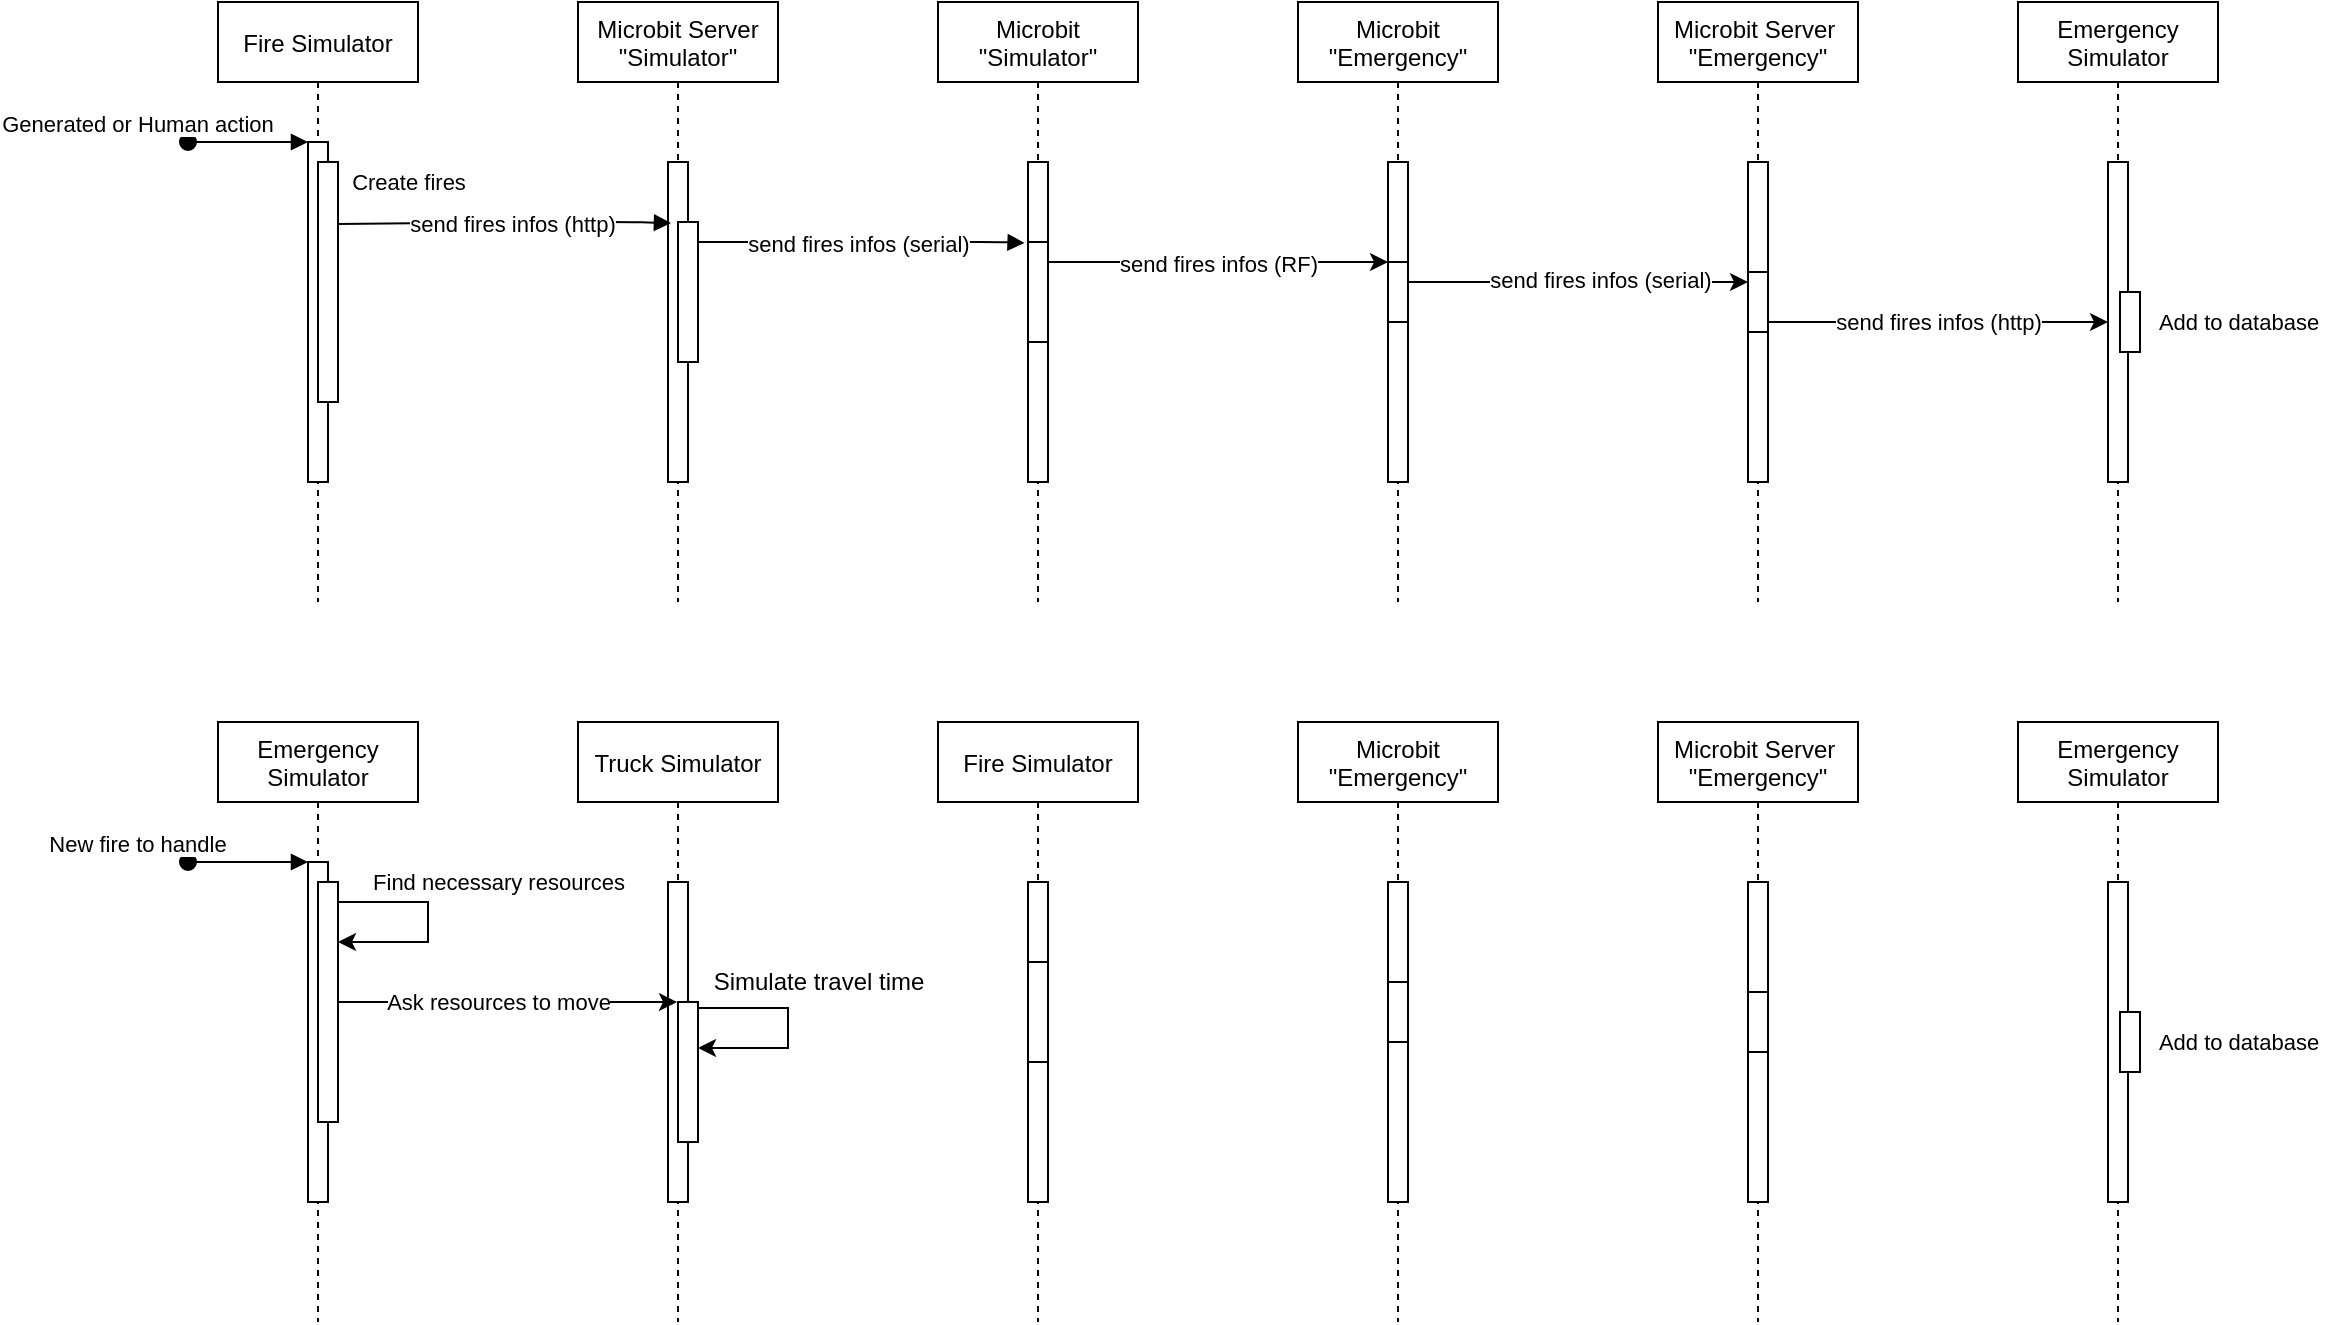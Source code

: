 <mxfile version="14.0.4" type="github">
  <diagram id="kgpKYQtTHZ0yAKxKKP6v" name="Page-1">
    <mxGraphModel dx="1588" dy="757" grid="1" gridSize="10" guides="1" tooltips="1" connect="1" arrows="1" fold="1" page="1" pageScale="1" pageWidth="850" pageHeight="1100" math="0" shadow="0" extFonts="Permanent Marker^https://fonts.googleapis.com/css?family=Permanent+Marker">
      <root>
        <mxCell id="0" />
        <mxCell id="1" parent="0" />
        <mxCell id="3nuBFxr9cyL0pnOWT2aG-1" value="Fire Simulator" style="shape=umlLifeline;perimeter=lifelinePerimeter;container=1;collapsible=0;recursiveResize=0;rounded=0;shadow=0;strokeWidth=1;" parent="1" vertex="1">
          <mxGeometry x="120" y="80" width="100" height="300" as="geometry" />
        </mxCell>
        <mxCell id="3nuBFxr9cyL0pnOWT2aG-2" value="" style="points=[];perimeter=orthogonalPerimeter;rounded=0;shadow=0;strokeWidth=1;" parent="3nuBFxr9cyL0pnOWT2aG-1" vertex="1">
          <mxGeometry x="45" y="70" width="10" height="170" as="geometry" />
        </mxCell>
        <mxCell id="3nuBFxr9cyL0pnOWT2aG-3" value="Generated or Human action" style="verticalAlign=bottom;startArrow=oval;endArrow=block;startSize=8;shadow=0;strokeWidth=1;" parent="3nuBFxr9cyL0pnOWT2aG-1" target="3nuBFxr9cyL0pnOWT2aG-2" edge="1">
          <mxGeometry x="-1" y="-25" relative="1" as="geometry">
            <mxPoint x="-15" y="70" as="sourcePoint" />
            <mxPoint x="-25" y="-25" as="offset" />
          </mxGeometry>
        </mxCell>
        <mxCell id="3nuBFxr9cyL0pnOWT2aG-5" value="Microbit Server &#xa;&quot;Simulator&quot;" style="shape=umlLifeline;perimeter=lifelinePerimeter;container=1;collapsible=0;recursiveResize=0;rounded=0;shadow=0;strokeWidth=1;" parent="1" vertex="1">
          <mxGeometry x="300" y="80" width="100" height="300" as="geometry" />
        </mxCell>
        <mxCell id="3nuBFxr9cyL0pnOWT2aG-6" value="" style="points=[];perimeter=orthogonalPerimeter;rounded=0;shadow=0;strokeWidth=1;" parent="3nuBFxr9cyL0pnOWT2aG-5" vertex="1">
          <mxGeometry x="45" y="80" width="10" height="160" as="geometry" />
        </mxCell>
        <mxCell id="HOpp2nxaqxP0PWBmFJq2-1" value="Microbit &#xa;&quot;Simulator&quot;" style="shape=umlLifeline;perimeter=lifelinePerimeter;container=1;collapsible=0;recursiveResize=0;rounded=0;shadow=0;strokeWidth=1;" parent="1" vertex="1">
          <mxGeometry x="480" y="80" width="100" height="300" as="geometry" />
        </mxCell>
        <mxCell id="HOpp2nxaqxP0PWBmFJq2-2" value="" style="points=[];perimeter=orthogonalPerimeter;rounded=0;shadow=0;strokeWidth=1;" parent="HOpp2nxaqxP0PWBmFJq2-1" vertex="1">
          <mxGeometry x="45" y="80" width="10" height="160" as="geometry" />
        </mxCell>
        <mxCell id="9IBMMB6tiIiyF1nRFMf0-17" value="" style="rounded=0;whiteSpace=wrap;html=1;" vertex="1" parent="HOpp2nxaqxP0PWBmFJq2-1">
          <mxGeometry x="45" y="120" width="10" height="50" as="geometry" />
        </mxCell>
        <mxCell id="HOpp2nxaqxP0PWBmFJq2-3" value="Microbit &#xa;&quot;Emergency&quot;" style="shape=umlLifeline;perimeter=lifelinePerimeter;container=1;collapsible=0;recursiveResize=0;rounded=0;shadow=0;strokeWidth=1;" parent="1" vertex="1">
          <mxGeometry x="660" y="80" width="100" height="300" as="geometry" />
        </mxCell>
        <mxCell id="HOpp2nxaqxP0PWBmFJq2-4" value="" style="points=[];perimeter=orthogonalPerimeter;rounded=0;shadow=0;strokeWidth=1;" parent="HOpp2nxaqxP0PWBmFJq2-3" vertex="1">
          <mxGeometry x="45" y="80" width="10" height="160" as="geometry" />
        </mxCell>
        <mxCell id="9IBMMB6tiIiyF1nRFMf0-18" value="" style="rounded=0;whiteSpace=wrap;html=1;" vertex="1" parent="HOpp2nxaqxP0PWBmFJq2-3">
          <mxGeometry x="45" y="130" width="10" height="30" as="geometry" />
        </mxCell>
        <mxCell id="HOpp2nxaqxP0PWBmFJq2-5" value="Microbit Server &#xa;&quot;Emergency&quot;" style="shape=umlLifeline;perimeter=lifelinePerimeter;container=1;collapsible=0;recursiveResize=0;rounded=0;shadow=0;strokeWidth=1;" parent="1" vertex="1">
          <mxGeometry x="840" y="80" width="100" height="300" as="geometry" />
        </mxCell>
        <mxCell id="HOpp2nxaqxP0PWBmFJq2-6" value="" style="points=[];perimeter=orthogonalPerimeter;rounded=0;shadow=0;strokeWidth=1;" parent="HOpp2nxaqxP0PWBmFJq2-5" vertex="1">
          <mxGeometry x="45" y="80" width="10" height="160" as="geometry" />
        </mxCell>
        <mxCell id="9IBMMB6tiIiyF1nRFMf0-19" value="" style="rounded=0;whiteSpace=wrap;html=1;" vertex="1" parent="HOpp2nxaqxP0PWBmFJq2-5">
          <mxGeometry x="45" y="135" width="10" height="30" as="geometry" />
        </mxCell>
        <mxCell id="HOpp2nxaqxP0PWBmFJq2-7" value="Emergency &#xa;Simulator" style="shape=umlLifeline;perimeter=lifelinePerimeter;container=1;collapsible=0;recursiveResize=0;rounded=0;shadow=0;strokeWidth=1;" parent="1" vertex="1">
          <mxGeometry x="1020" y="80" width="100" height="300" as="geometry" />
        </mxCell>
        <mxCell id="HOpp2nxaqxP0PWBmFJq2-8" value="" style="points=[];perimeter=orthogonalPerimeter;rounded=0;shadow=0;strokeWidth=1;" parent="HOpp2nxaqxP0PWBmFJq2-7" vertex="1">
          <mxGeometry x="45" y="80" width="10" height="160" as="geometry" />
        </mxCell>
        <mxCell id="9IBMMB6tiIiyF1nRFMf0-20" value="" style="rounded=0;whiteSpace=wrap;html=1;" vertex="1" parent="HOpp2nxaqxP0PWBmFJq2-7">
          <mxGeometry x="51" y="145" width="10" height="30" as="geometry" />
        </mxCell>
        <mxCell id="HOpp2nxaqxP0PWBmFJq2-11" value="" style="verticalAlign=bottom;endArrow=block;shadow=0;strokeWidth=1;entryX=-0.171;entryY=0.253;entryDx=0;entryDy=0;entryPerimeter=0;" parent="1" source="3nuBFxr9cyL0pnOWT2aG-6" target="HOpp2nxaqxP0PWBmFJq2-2" edge="1">
          <mxGeometry relative="1" as="geometry">
            <mxPoint x="360" y="180.0" as="sourcePoint" />
            <mxPoint x="530.0" y="180.0" as="targetPoint" />
            <Array as="points">
              <mxPoint x="470" y="200" />
              <mxPoint x="510" y="200" />
            </Array>
          </mxGeometry>
        </mxCell>
        <mxCell id="9IBMMB6tiIiyF1nRFMf0-5" value="send fires infos (serial)" style="edgeLabel;html=1;align=center;verticalAlign=middle;resizable=0;points=[];" vertex="1" connectable="0" parent="HOpp2nxaqxP0PWBmFJq2-11">
          <mxGeometry x="-0.446" y="-1" relative="1" as="geometry">
            <mxPoint x="38.1" as="offset" />
          </mxGeometry>
        </mxCell>
        <mxCell id="9IBMMB6tiIiyF1nRFMf0-1" value="" style="rounded=0;whiteSpace=wrap;html=1;" vertex="1" parent="1">
          <mxGeometry x="170" y="160" width="10" height="120" as="geometry" />
        </mxCell>
        <mxCell id="9IBMMB6tiIiyF1nRFMf0-2" value="&lt;span style=&quot;font-size: 11px ; background-color: rgb(255 , 255 , 255)&quot;&gt;Create fires&lt;/span&gt;" style="text;html=1;align=center;verticalAlign=middle;resizable=0;points=[];autosize=1;" vertex="1" parent="1">
          <mxGeometry x="180" y="160" width="70" height="20" as="geometry" />
        </mxCell>
        <mxCell id="9IBMMB6tiIiyF1nRFMf0-3" value="" style="verticalAlign=bottom;endArrow=block;shadow=0;strokeWidth=1;entryX=0.148;entryY=0.191;entryDx=0;entryDy=0;entryPerimeter=0;" edge="1" parent="1" target="3nuBFxr9cyL0pnOWT2aG-6">
          <mxGeometry x="0.07" y="-20" relative="1" as="geometry">
            <mxPoint x="180" y="191" as="sourcePoint" />
            <mxPoint x="338.29" y="190.48" as="targetPoint" />
            <Array as="points">
              <mxPoint x="285" y="190" />
              <mxPoint x="325" y="190" />
            </Array>
            <mxPoint as="offset" />
          </mxGeometry>
        </mxCell>
        <mxCell id="9IBMMB6tiIiyF1nRFMf0-4" value="send fires infos (http)" style="edgeLabel;html=1;align=center;verticalAlign=middle;resizable=0;points=[];" vertex="1" connectable="0" parent="9IBMMB6tiIiyF1nRFMf0-3">
          <mxGeometry x="0.04" y="-1" relative="1" as="geometry">
            <mxPoint as="offset" />
          </mxGeometry>
        </mxCell>
        <mxCell id="9IBMMB6tiIiyF1nRFMf0-7" style="edgeStyle=orthogonalEdgeStyle;rounded=0;orthogonalLoop=1;jettySize=auto;html=1;" edge="1" parent="1" source="HOpp2nxaqxP0PWBmFJq2-2" target="HOpp2nxaqxP0PWBmFJq2-4">
          <mxGeometry relative="1" as="geometry">
            <Array as="points">
              <mxPoint x="640" y="210" />
              <mxPoint x="640" y="210" />
            </Array>
          </mxGeometry>
        </mxCell>
        <mxCell id="9IBMMB6tiIiyF1nRFMf0-8" value="&lt;span style=&quot;color: rgba(0 , 0 , 0 , 0) ; font-family: monospace ; font-size: 0px ; background-color: rgb(248 , 249 , 250)&quot;&gt;%3CmxGraphModel%3E%3Croot%3E%3CmxCell%20id%3D%220%22%2F%3E%3CmxCell%20id%3D%221%22%20parent%3D%220%22%2F%3E%3CmxCell%20id%3D%222%22%20value%3D%22send%20fires%20infos%20(serial)%22%20style%3D%22edgeLabel%3Bhtml%3D1%3Balign%3Dcenter%3BverticalAlign%3Dmiddle%3Bresizable%3D0%3Bpoints%3D%5B%5D%3B%22%20vertex%3D%221%22%20connectable%3D%220%22%20parent%3D%221%22%3E%3CmxGeometry%20x%3D%22439.997%22%20y%3D%22201%22%20as%3D%22geometry%22%2F%3E%3C%2FmxCell%3E%3C%2Froot%3E%3C%2FmxGraphModel%3E&lt;/span&gt;" style="edgeLabel;html=1;align=center;verticalAlign=middle;resizable=0;points=[];" vertex="1" connectable="0" parent="9IBMMB6tiIiyF1nRFMf0-7">
          <mxGeometry x="0.23" y="-1" relative="1" as="geometry">
            <mxPoint as="offset" />
          </mxGeometry>
        </mxCell>
        <mxCell id="9IBMMB6tiIiyF1nRFMf0-9" value="send fires infos (RF)" style="edgeLabel;html=1;align=center;verticalAlign=middle;resizable=0;points=[];" vertex="1" connectable="0" parent="9IBMMB6tiIiyF1nRFMf0-7">
          <mxGeometry x="0.117" y="-1" relative="1" as="geometry">
            <mxPoint x="-10.17" as="offset" />
          </mxGeometry>
        </mxCell>
        <mxCell id="9IBMMB6tiIiyF1nRFMf0-11" style="edgeStyle=orthogonalEdgeStyle;rounded=0;orthogonalLoop=1;jettySize=auto;html=1;" edge="1" parent="1" source="HOpp2nxaqxP0PWBmFJq2-4" target="HOpp2nxaqxP0PWBmFJq2-6">
          <mxGeometry relative="1" as="geometry">
            <Array as="points">
              <mxPoint x="810" y="220" />
              <mxPoint x="810" y="220" />
            </Array>
          </mxGeometry>
        </mxCell>
        <mxCell id="9IBMMB6tiIiyF1nRFMf0-12" value="send fires infos (serial)" style="edgeLabel;html=1;align=center;verticalAlign=middle;resizable=0;points=[];" vertex="1" connectable="0" parent="9IBMMB6tiIiyF1nRFMf0-11">
          <mxGeometry x="0.125" y="1" relative="1" as="geometry">
            <mxPoint as="offset" />
          </mxGeometry>
        </mxCell>
        <mxCell id="9IBMMB6tiIiyF1nRFMf0-13" style="edgeStyle=orthogonalEdgeStyle;rounded=0;orthogonalLoop=1;jettySize=auto;html=1;" edge="1" parent="1" source="HOpp2nxaqxP0PWBmFJq2-6" target="HOpp2nxaqxP0PWBmFJq2-8">
          <mxGeometry relative="1" as="geometry" />
        </mxCell>
        <mxCell id="9IBMMB6tiIiyF1nRFMf0-14" value="send fires infos (http)" style="edgeLabel;html=1;align=center;verticalAlign=middle;resizable=0;points=[];" vertex="1" connectable="0" parent="9IBMMB6tiIiyF1nRFMf0-13">
          <mxGeometry x="0.182" y="2" relative="1" as="geometry">
            <mxPoint x="-15.69" y="2" as="offset" />
          </mxGeometry>
        </mxCell>
        <mxCell id="9IBMMB6tiIiyF1nRFMf0-16" value="" style="rounded=0;whiteSpace=wrap;html=1;" vertex="1" parent="1">
          <mxGeometry x="350" y="190" width="10" height="70" as="geometry" />
        </mxCell>
        <mxCell id="9IBMMB6tiIiyF1nRFMf0-21" value="&lt;font style=&quot;font-size: 11px&quot;&gt;Add to database&lt;/font&gt;" style="text;html=1;align=center;verticalAlign=middle;resizable=0;points=[];autosize=1;" vertex="1" parent="1">
          <mxGeometry x="1080" y="230" width="100" height="20" as="geometry" />
        </mxCell>
        <mxCell id="9IBMMB6tiIiyF1nRFMf0-22" value="Emergency &#xa;Simulator" style="shape=umlLifeline;perimeter=lifelinePerimeter;container=1;collapsible=0;recursiveResize=0;rounded=0;shadow=0;strokeWidth=1;" vertex="1" parent="1">
          <mxGeometry x="120" y="440" width="100" height="300" as="geometry" />
        </mxCell>
        <mxCell id="9IBMMB6tiIiyF1nRFMf0-23" value="" style="points=[];perimeter=orthogonalPerimeter;rounded=0;shadow=0;strokeWidth=1;" vertex="1" parent="9IBMMB6tiIiyF1nRFMf0-22">
          <mxGeometry x="45" y="70" width="10" height="170" as="geometry" />
        </mxCell>
        <mxCell id="9IBMMB6tiIiyF1nRFMf0-24" value="New fire to handle" style="verticalAlign=bottom;startArrow=oval;endArrow=block;startSize=8;shadow=0;strokeWidth=1;" edge="1" parent="9IBMMB6tiIiyF1nRFMf0-22" target="9IBMMB6tiIiyF1nRFMf0-23">
          <mxGeometry x="-1" y="-25" relative="1" as="geometry">
            <mxPoint x="-15" y="70" as="sourcePoint" />
            <mxPoint x="-25" y="-25" as="offset" />
          </mxGeometry>
        </mxCell>
        <mxCell id="9IBMMB6tiIiyF1nRFMf0-25" value="Truck Simulator" style="shape=umlLifeline;perimeter=lifelinePerimeter;container=1;collapsible=0;recursiveResize=0;rounded=0;shadow=0;strokeWidth=1;" vertex="1" parent="1">
          <mxGeometry x="300" y="440" width="100" height="300" as="geometry" />
        </mxCell>
        <mxCell id="9IBMMB6tiIiyF1nRFMf0-26" value="" style="points=[];perimeter=orthogonalPerimeter;rounded=0;shadow=0;strokeWidth=1;" vertex="1" parent="9IBMMB6tiIiyF1nRFMf0-25">
          <mxGeometry x="45" y="80" width="10" height="160" as="geometry" />
        </mxCell>
        <mxCell id="9IBMMB6tiIiyF1nRFMf0-27" value="Fire Simulator" style="shape=umlLifeline;perimeter=lifelinePerimeter;container=1;collapsible=0;recursiveResize=0;rounded=0;shadow=0;strokeWidth=1;" vertex="1" parent="1">
          <mxGeometry x="480" y="440" width="100" height="300" as="geometry" />
        </mxCell>
        <mxCell id="9IBMMB6tiIiyF1nRFMf0-28" value="" style="points=[];perimeter=orthogonalPerimeter;rounded=0;shadow=0;strokeWidth=1;" vertex="1" parent="9IBMMB6tiIiyF1nRFMf0-27">
          <mxGeometry x="45" y="80" width="10" height="160" as="geometry" />
        </mxCell>
        <mxCell id="9IBMMB6tiIiyF1nRFMf0-29" value="" style="rounded=0;whiteSpace=wrap;html=1;" vertex="1" parent="9IBMMB6tiIiyF1nRFMf0-27">
          <mxGeometry x="45" y="120" width="10" height="50" as="geometry" />
        </mxCell>
        <mxCell id="9IBMMB6tiIiyF1nRFMf0-30" value="Microbit &#xa;&quot;Emergency&quot;" style="shape=umlLifeline;perimeter=lifelinePerimeter;container=1;collapsible=0;recursiveResize=0;rounded=0;shadow=0;strokeWidth=1;" vertex="1" parent="1">
          <mxGeometry x="660" y="440" width="100" height="300" as="geometry" />
        </mxCell>
        <mxCell id="9IBMMB6tiIiyF1nRFMf0-31" value="" style="points=[];perimeter=orthogonalPerimeter;rounded=0;shadow=0;strokeWidth=1;" vertex="1" parent="9IBMMB6tiIiyF1nRFMf0-30">
          <mxGeometry x="45" y="80" width="10" height="160" as="geometry" />
        </mxCell>
        <mxCell id="9IBMMB6tiIiyF1nRFMf0-32" value="" style="rounded=0;whiteSpace=wrap;html=1;" vertex="1" parent="9IBMMB6tiIiyF1nRFMf0-30">
          <mxGeometry x="45" y="130" width="10" height="30" as="geometry" />
        </mxCell>
        <mxCell id="9IBMMB6tiIiyF1nRFMf0-33" value="Microbit Server &#xa;&quot;Emergency&quot;" style="shape=umlLifeline;perimeter=lifelinePerimeter;container=1;collapsible=0;recursiveResize=0;rounded=0;shadow=0;strokeWidth=1;" vertex="1" parent="1">
          <mxGeometry x="840" y="440" width="100" height="300" as="geometry" />
        </mxCell>
        <mxCell id="9IBMMB6tiIiyF1nRFMf0-34" value="" style="points=[];perimeter=orthogonalPerimeter;rounded=0;shadow=0;strokeWidth=1;" vertex="1" parent="9IBMMB6tiIiyF1nRFMf0-33">
          <mxGeometry x="45" y="80" width="10" height="160" as="geometry" />
        </mxCell>
        <mxCell id="9IBMMB6tiIiyF1nRFMf0-35" value="" style="rounded=0;whiteSpace=wrap;html=1;" vertex="1" parent="9IBMMB6tiIiyF1nRFMf0-33">
          <mxGeometry x="45" y="135" width="10" height="30" as="geometry" />
        </mxCell>
        <mxCell id="9IBMMB6tiIiyF1nRFMf0-36" value="Emergency &#xa;Simulator" style="shape=umlLifeline;perimeter=lifelinePerimeter;container=1;collapsible=0;recursiveResize=0;rounded=0;shadow=0;strokeWidth=1;" vertex="1" parent="1">
          <mxGeometry x="1020" y="440" width="100" height="300" as="geometry" />
        </mxCell>
        <mxCell id="9IBMMB6tiIiyF1nRFMf0-37" value="" style="points=[];perimeter=orthogonalPerimeter;rounded=0;shadow=0;strokeWidth=1;" vertex="1" parent="9IBMMB6tiIiyF1nRFMf0-36">
          <mxGeometry x="45" y="80" width="10" height="160" as="geometry" />
        </mxCell>
        <mxCell id="9IBMMB6tiIiyF1nRFMf0-38" value="" style="rounded=0;whiteSpace=wrap;html=1;" vertex="1" parent="9IBMMB6tiIiyF1nRFMf0-36">
          <mxGeometry x="51" y="145" width="10" height="30" as="geometry" />
        </mxCell>
        <mxCell id="9IBMMB6tiIiyF1nRFMf0-59" style="edgeStyle=orthogonalEdgeStyle;rounded=0;orthogonalLoop=1;jettySize=auto;html=1;entryX=1;entryY=0.25;entryDx=0;entryDy=0;" edge="1" parent="1" target="9IBMMB6tiIiyF1nRFMf0-41">
          <mxGeometry relative="1" as="geometry">
            <mxPoint x="180" y="594" as="targetPoint" />
            <mxPoint x="180" y="564.034" as="sourcePoint" />
            <Array as="points">
              <mxPoint x="180" y="530" />
              <mxPoint x="225" y="530" />
              <mxPoint x="225" y="550" />
            </Array>
          </mxGeometry>
        </mxCell>
        <mxCell id="9IBMMB6tiIiyF1nRFMf0-63" style="edgeStyle=orthogonalEdgeStyle;rounded=0;orthogonalLoop=1;jettySize=auto;html=1;" edge="1" parent="1" source="9IBMMB6tiIiyF1nRFMf0-41" target="9IBMMB6tiIiyF1nRFMf0-25">
          <mxGeometry relative="1" as="geometry">
            <Array as="points">
              <mxPoint x="300" y="580" />
              <mxPoint x="300" y="580" />
            </Array>
          </mxGeometry>
        </mxCell>
        <mxCell id="9IBMMB6tiIiyF1nRFMf0-64" value="Ask resources to move" style="edgeLabel;html=1;align=center;verticalAlign=middle;resizable=0;points=[];" vertex="1" connectable="0" parent="9IBMMB6tiIiyF1nRFMf0-63">
          <mxGeometry x="-0.248" relative="1" as="geometry">
            <mxPoint x="16.55" y="-0.03" as="offset" />
          </mxGeometry>
        </mxCell>
        <mxCell id="9IBMMB6tiIiyF1nRFMf0-41" value="" style="rounded=0;whiteSpace=wrap;html=1;" vertex="1" parent="1">
          <mxGeometry x="170" y="520" width="10" height="120" as="geometry" />
        </mxCell>
        <mxCell id="9IBMMB6tiIiyF1nRFMf0-52" value="" style="rounded=0;whiteSpace=wrap;html=1;" vertex="1" parent="1">
          <mxGeometry x="350" y="580" width="10" height="70" as="geometry" />
        </mxCell>
        <mxCell id="9IBMMB6tiIiyF1nRFMf0-53" value="&lt;font style=&quot;font-size: 11px&quot;&gt;Add to database&lt;/font&gt;" style="text;html=1;align=center;verticalAlign=middle;resizable=0;points=[];autosize=1;" vertex="1" parent="1">
          <mxGeometry x="1080" y="590" width="100" height="20" as="geometry" />
        </mxCell>
        <mxCell id="9IBMMB6tiIiyF1nRFMf0-62" value="&lt;font style=&quot;font-size: 11px&quot;&gt;Find necessary resources&lt;/font&gt;" style="text;html=1;align=center;verticalAlign=middle;resizable=0;points=[];autosize=1;" vertex="1" parent="1">
          <mxGeometry x="190" y="510" width="140" height="20" as="geometry" />
        </mxCell>
        <mxCell id="9IBMMB6tiIiyF1nRFMf0-65" style="edgeStyle=orthogonalEdgeStyle;rounded=0;orthogonalLoop=1;jettySize=auto;html=1;entryX=1;entryY=0.25;entryDx=0;entryDy=0;" edge="1" parent="1">
          <mxGeometry relative="1" as="geometry">
            <mxPoint x="360" y="602.97" as="targetPoint" />
            <mxPoint x="360" y="617.004" as="sourcePoint" />
            <Array as="points">
              <mxPoint x="360" y="583" />
              <mxPoint x="405" y="583" />
              <mxPoint x="405" y="603" />
            </Array>
          </mxGeometry>
        </mxCell>
        <mxCell id="9IBMMB6tiIiyF1nRFMf0-66" value="Simulate travel time" style="text;html=1;align=center;verticalAlign=middle;resizable=0;points=[];autosize=1;" vertex="1" parent="1">
          <mxGeometry x="360" y="560" width="120" height="20" as="geometry" />
        </mxCell>
      </root>
    </mxGraphModel>
  </diagram>
</mxfile>
